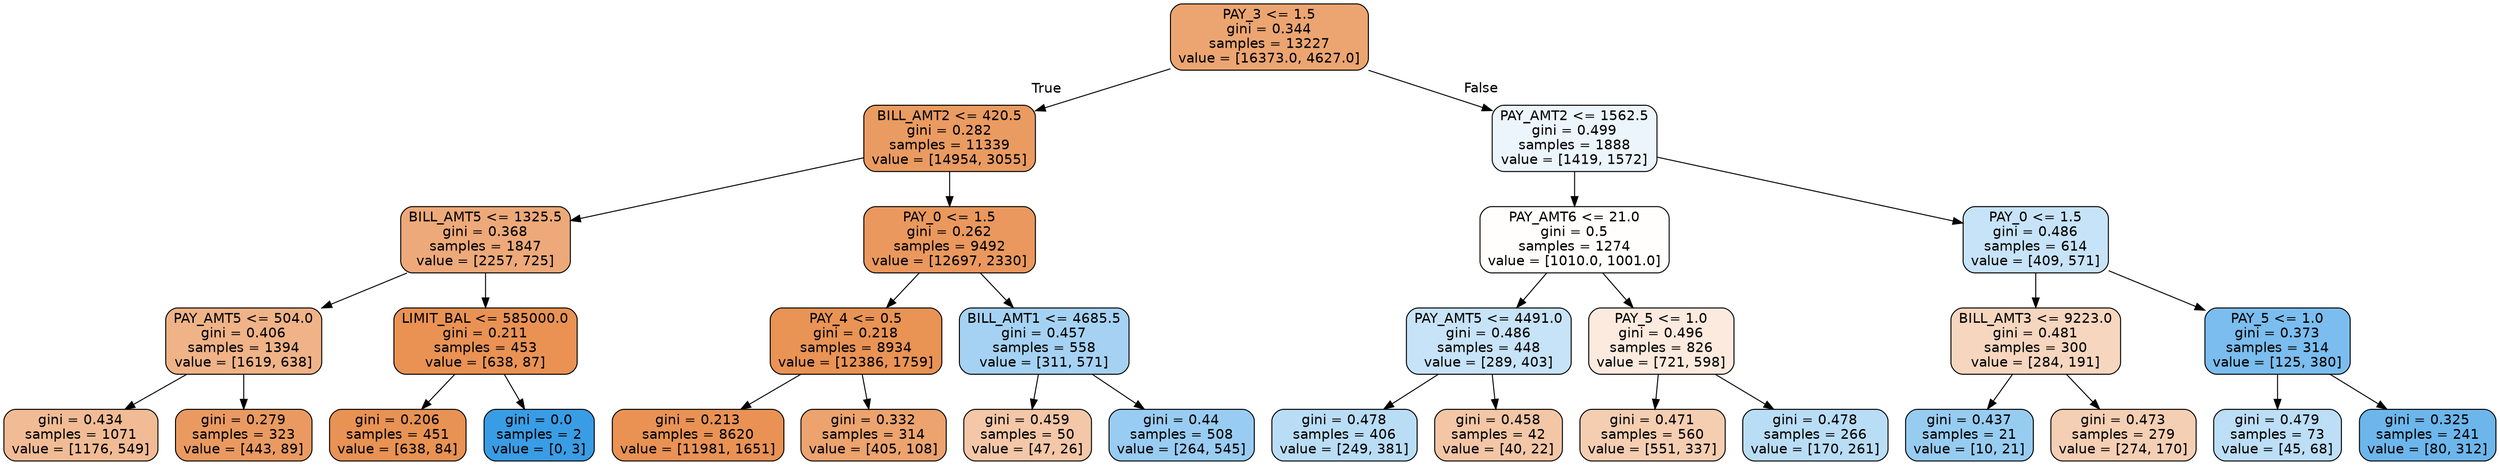 digraph Tree {
node [shape=box, style="filled, rounded", color="black", fontname="helvetica"] ;
edge [fontname="helvetica"] ;
0 [label="PAY_3 <= 1.5\ngini = 0.344\nsamples = 13227\nvalue = [16373.0, 4627.0]", fillcolor="#eca571"] ;
1 [label="BILL_AMT2 <= 420.5\ngini = 0.282\nsamples = 11339\nvalue = [14954, 3055]", fillcolor="#ea9b61"] ;
0 -> 1 [labeldistance=2.5, labelangle=45, headlabel="True"] ;
2 [label="BILL_AMT5 <= 1325.5\ngini = 0.368\nsamples = 1847\nvalue = [2257, 725]", fillcolor="#eda979"] ;
1 -> 2 ;
3 [label="PAY_AMT5 <= 504.0\ngini = 0.406\nsamples = 1394\nvalue = [1619, 638]", fillcolor="#efb387"] ;
2 -> 3 ;
4 [label="gini = 0.434\nsamples = 1071\nvalue = [1176, 549]", fillcolor="#f1bc95"] ;
3 -> 4 ;
5 [label="gini = 0.279\nsamples = 323\nvalue = [443, 89]", fillcolor="#ea9a61"] ;
3 -> 5 ;
6 [label="LIMIT_BAL <= 585000.0\ngini = 0.211\nsamples = 453\nvalue = [638, 87]", fillcolor="#e99254"] ;
2 -> 6 ;
7 [label="gini = 0.206\nsamples = 451\nvalue = [638, 84]", fillcolor="#e89253"] ;
6 -> 7 ;
8 [label="gini = 0.0\nsamples = 2\nvalue = [0, 3]", fillcolor="#399de5"] ;
6 -> 8 ;
9 [label="PAY_0 <= 1.5\ngini = 0.262\nsamples = 9492\nvalue = [12697, 2330]", fillcolor="#ea985d"] ;
1 -> 9 ;
10 [label="PAY_4 <= 0.5\ngini = 0.218\nsamples = 8934\nvalue = [12386, 1759]", fillcolor="#e99355"] ;
9 -> 10 ;
11 [label="gini = 0.213\nsamples = 8620\nvalue = [11981, 1651]", fillcolor="#e99254"] ;
10 -> 11 ;
12 [label="gini = 0.332\nsamples = 314\nvalue = [405, 108]", fillcolor="#eca36e"] ;
10 -> 12 ;
13 [label="BILL_AMT1 <= 4685.5\ngini = 0.457\nsamples = 558\nvalue = [311, 571]", fillcolor="#a5d2f3"] ;
9 -> 13 ;
14 [label="gini = 0.459\nsamples = 50\nvalue = [47, 26]", fillcolor="#f3c7a7"] ;
13 -> 14 ;
15 [label="gini = 0.44\nsamples = 508\nvalue = [264, 545]", fillcolor="#99ccf2"] ;
13 -> 15 ;
16 [label="PAY_AMT2 <= 1562.5\ngini = 0.499\nsamples = 1888\nvalue = [1419, 1572]", fillcolor="#ecf5fc"] ;
0 -> 16 [labeldistance=2.5, labelangle=-45, headlabel="False"] ;
17 [label="PAY_AMT6 <= 21.0\ngini = 0.5\nsamples = 1274\nvalue = [1010.0, 1001.0]", fillcolor="#fffefd"] ;
16 -> 17 ;
18 [label="PAY_AMT5 <= 4491.0\ngini = 0.486\nsamples = 448\nvalue = [289, 403]", fillcolor="#c7e3f8"] ;
17 -> 18 ;
19 [label="gini = 0.478\nsamples = 406\nvalue = [249, 381]", fillcolor="#baddf6"] ;
18 -> 19 ;
20 [label="gini = 0.458\nsamples = 42\nvalue = [40, 22]", fillcolor="#f3c6a6"] ;
18 -> 20 ;
21 [label="PAY_5 <= 1.0\ngini = 0.496\nsamples = 826\nvalue = [721, 598]", fillcolor="#fbeadd"] ;
17 -> 21 ;
22 [label="gini = 0.471\nsamples = 560\nvalue = [551, 337]", fillcolor="#f5ceb2"] ;
21 -> 22 ;
23 [label="gini = 0.478\nsamples = 266\nvalue = [170, 261]", fillcolor="#baddf6"] ;
21 -> 23 ;
24 [label="PAY_0 <= 1.5\ngini = 0.486\nsamples = 614\nvalue = [409, 571]", fillcolor="#c7e3f8"] ;
16 -> 24 ;
25 [label="BILL_AMT3 <= 9223.0\ngini = 0.481\nsamples = 300\nvalue = [284, 191]", fillcolor="#f6d6be"] ;
24 -> 25 ;
26 [label="gini = 0.437\nsamples = 21\nvalue = [10, 21]", fillcolor="#97ccf1"] ;
25 -> 26 ;
27 [label="gini = 0.473\nsamples = 279\nvalue = [274, 170]", fillcolor="#f5cfb4"] ;
25 -> 27 ;
28 [label="PAY_5 <= 1.0\ngini = 0.373\nsamples = 314\nvalue = [125, 380]", fillcolor="#7abdee"] ;
24 -> 28 ;
29 [label="gini = 0.479\nsamples = 73\nvalue = [45, 68]", fillcolor="#bcdef6"] ;
28 -> 29 ;
30 [label="gini = 0.325\nsamples = 241\nvalue = [80, 312]", fillcolor="#6cb6ec"] ;
28 -> 30 ;
}